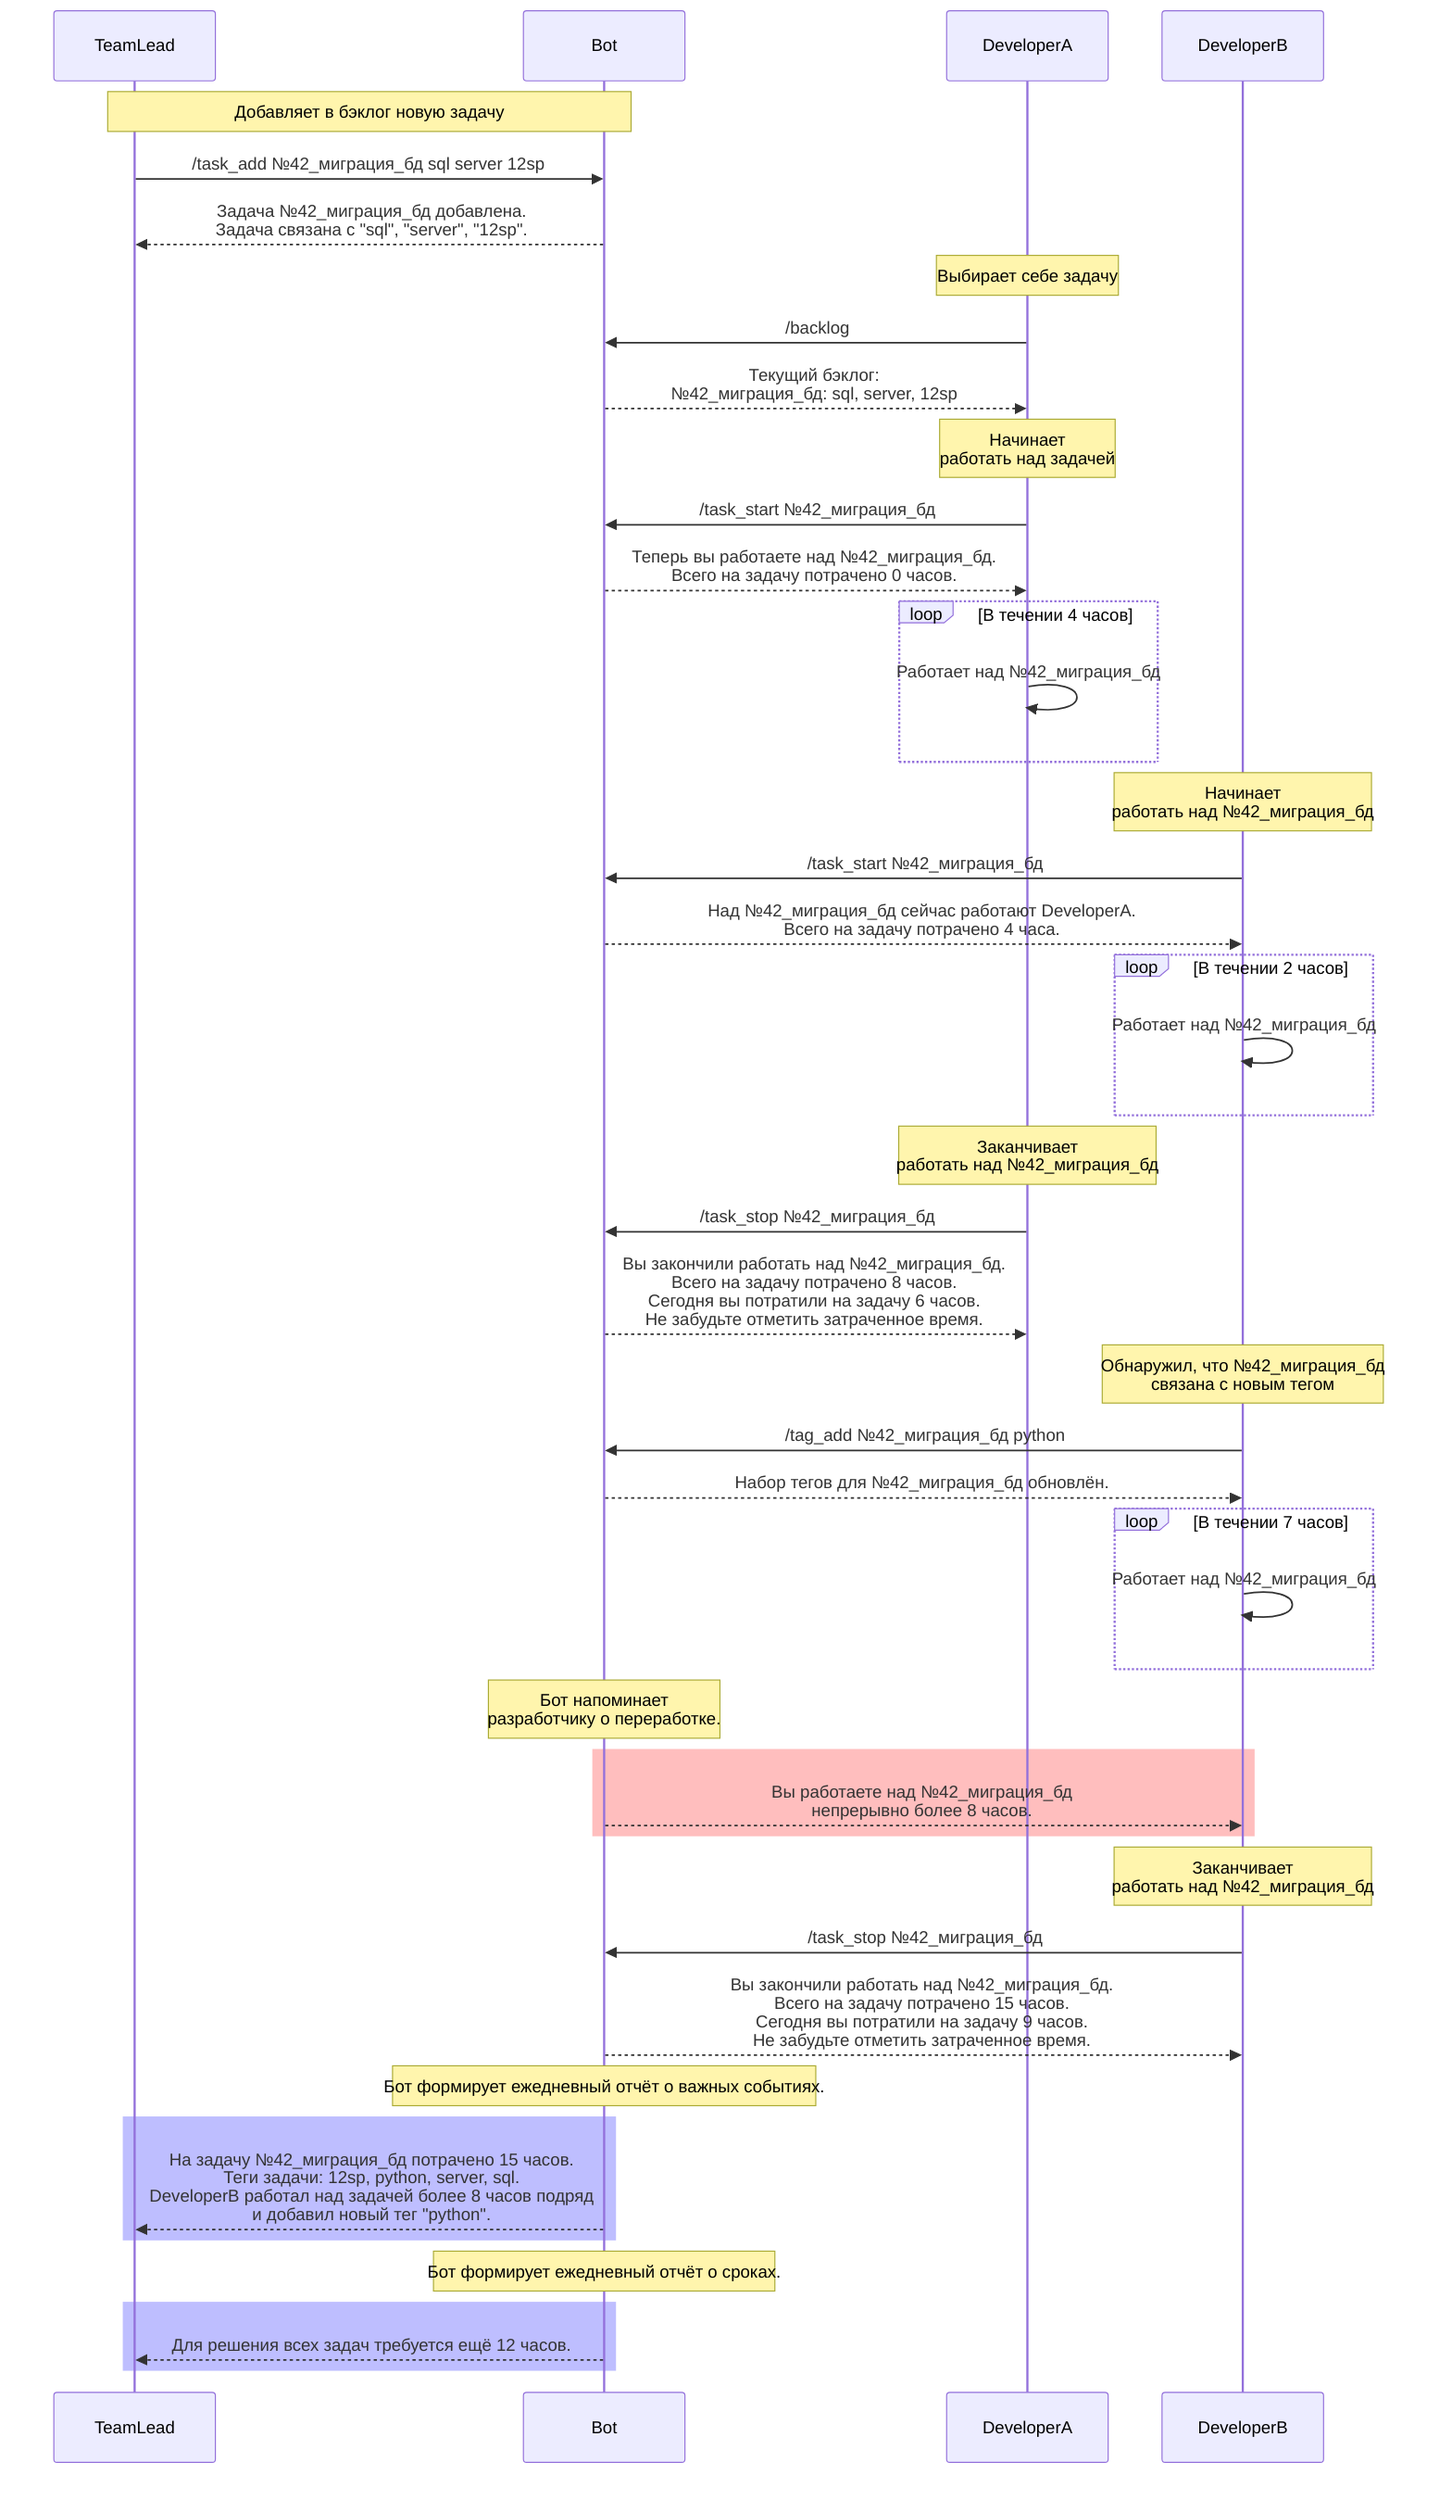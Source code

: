 sequenceDiagram
    participant TeamLead
    participant Bot
    participant DeveloperA
    participant DeveloperB

    Note over TeamLead, Bot: Добавляет в бэклог новую задачу
    TeamLead->>Bot: /task_add №42_миграция_бд sql server 12sp
    Bot-->>TeamLead: Задача №42_миграция_бд добавлена.<br/>Задача связана с "sql", "server", "12sp".

    Note over DeveloperA: Выбирает себе задачу
    DeveloperA->>Bot: /backlog
    Bot-->>DeveloperA: Текущий бэклог:<br/> №42_миграция_бд: sql, server, 12sp

    Note over DeveloperA: Начинает<br/>работать над задачей
    DeveloperA->>Bot: /task_start №42_миграция_бд
    Bot-->>DeveloperA: Теперь вы работаете над №42_миграция_бд.<br/>Всего на задачу потрачено 0 часов.
    
    loop В течении 4 часов
        DeveloperA->>DeveloperA: Работает над №42_миграция_бд
    end

    Note over DeveloperB: Начинает<br/>работать над №42_миграция_бд
    DeveloperB->>Bot: /task_start №42_миграция_бд
    Bot-->>DeveloperB: Над №42_миграция_бд сейчас работают DeveloperA.<br/>Всего на задачу потрачено 4 часа.
    loop В течении 2 часов
        DeveloperB->>DeveloperB: Работает над №42_миграция_бд
    end

    Note over DeveloperA: Заканчивает<br/>работать над №42_миграция_бд
    DeveloperA->>Bot: /task_stop №42_миграция_бд
    Bot-->>DeveloperA: Вы закончили работать над №42_миграция_бд.<br/> Всего на задачу потрачено 8 часов.<br/>Сегодня вы потратили на задачу 6 часов.<br/>Не забудьте отметить затраченное время. 

    Note over DeveloperB: Обнаружил, что №42_миграция_бд<br/>связана с новым тегом
    DeveloperB->>Bot: /tag_add №42_миграция_бд python
    Bot-->>DeveloperB: Набор тегов для №42_миграция_бд обновлён.

    loop В течении 7 часов
        DeveloperB->>DeveloperB: Работает над №42_миграция_бд
    end

   
    Note over Bot: Бот напоминает<br/>разработчику о переработке.
    rect rgb(255, 190, 190)
    Bot-->>DeveloperB: Вы работаете над №42_миграция_бд<br/>непрерывно более 8 часов.
    end

    Note over DeveloperB: Заканчивает<br/>работать над №42_миграция_бд
    DeveloperB->>Bot: /task_stop №42_миграция_бд
    Bot-->>DeveloperB: Вы закончили работать над №42_миграция_бд.<br/>Всего на задачу потрачено 15 часов.<br/>Сегодня вы потратили на задачу 9 часов.<br/>Не забудьте отметить затраченное время. 

    Note over Bot: Бот формирует ежедневный отчёт о важных событиях.
    rect rgb(190, 190, 255)
    Bot-->>TeamLead: На задачу №42_миграция_бд потрачено 15 часов.<br/>Теги задачи: 12sp, python, server, sql.<br/>DeveloperB работал над задачей более 8 часов подряд<br/>и добавил новый тег "python".
    end

    Note over Bot: Бот формирует ежедневный отчёт о сроках.
    rect rgb(190, 190, 255)
    Bot-->>TeamLead: Для решения всех задач требуется ещё 12 часов. 
    end